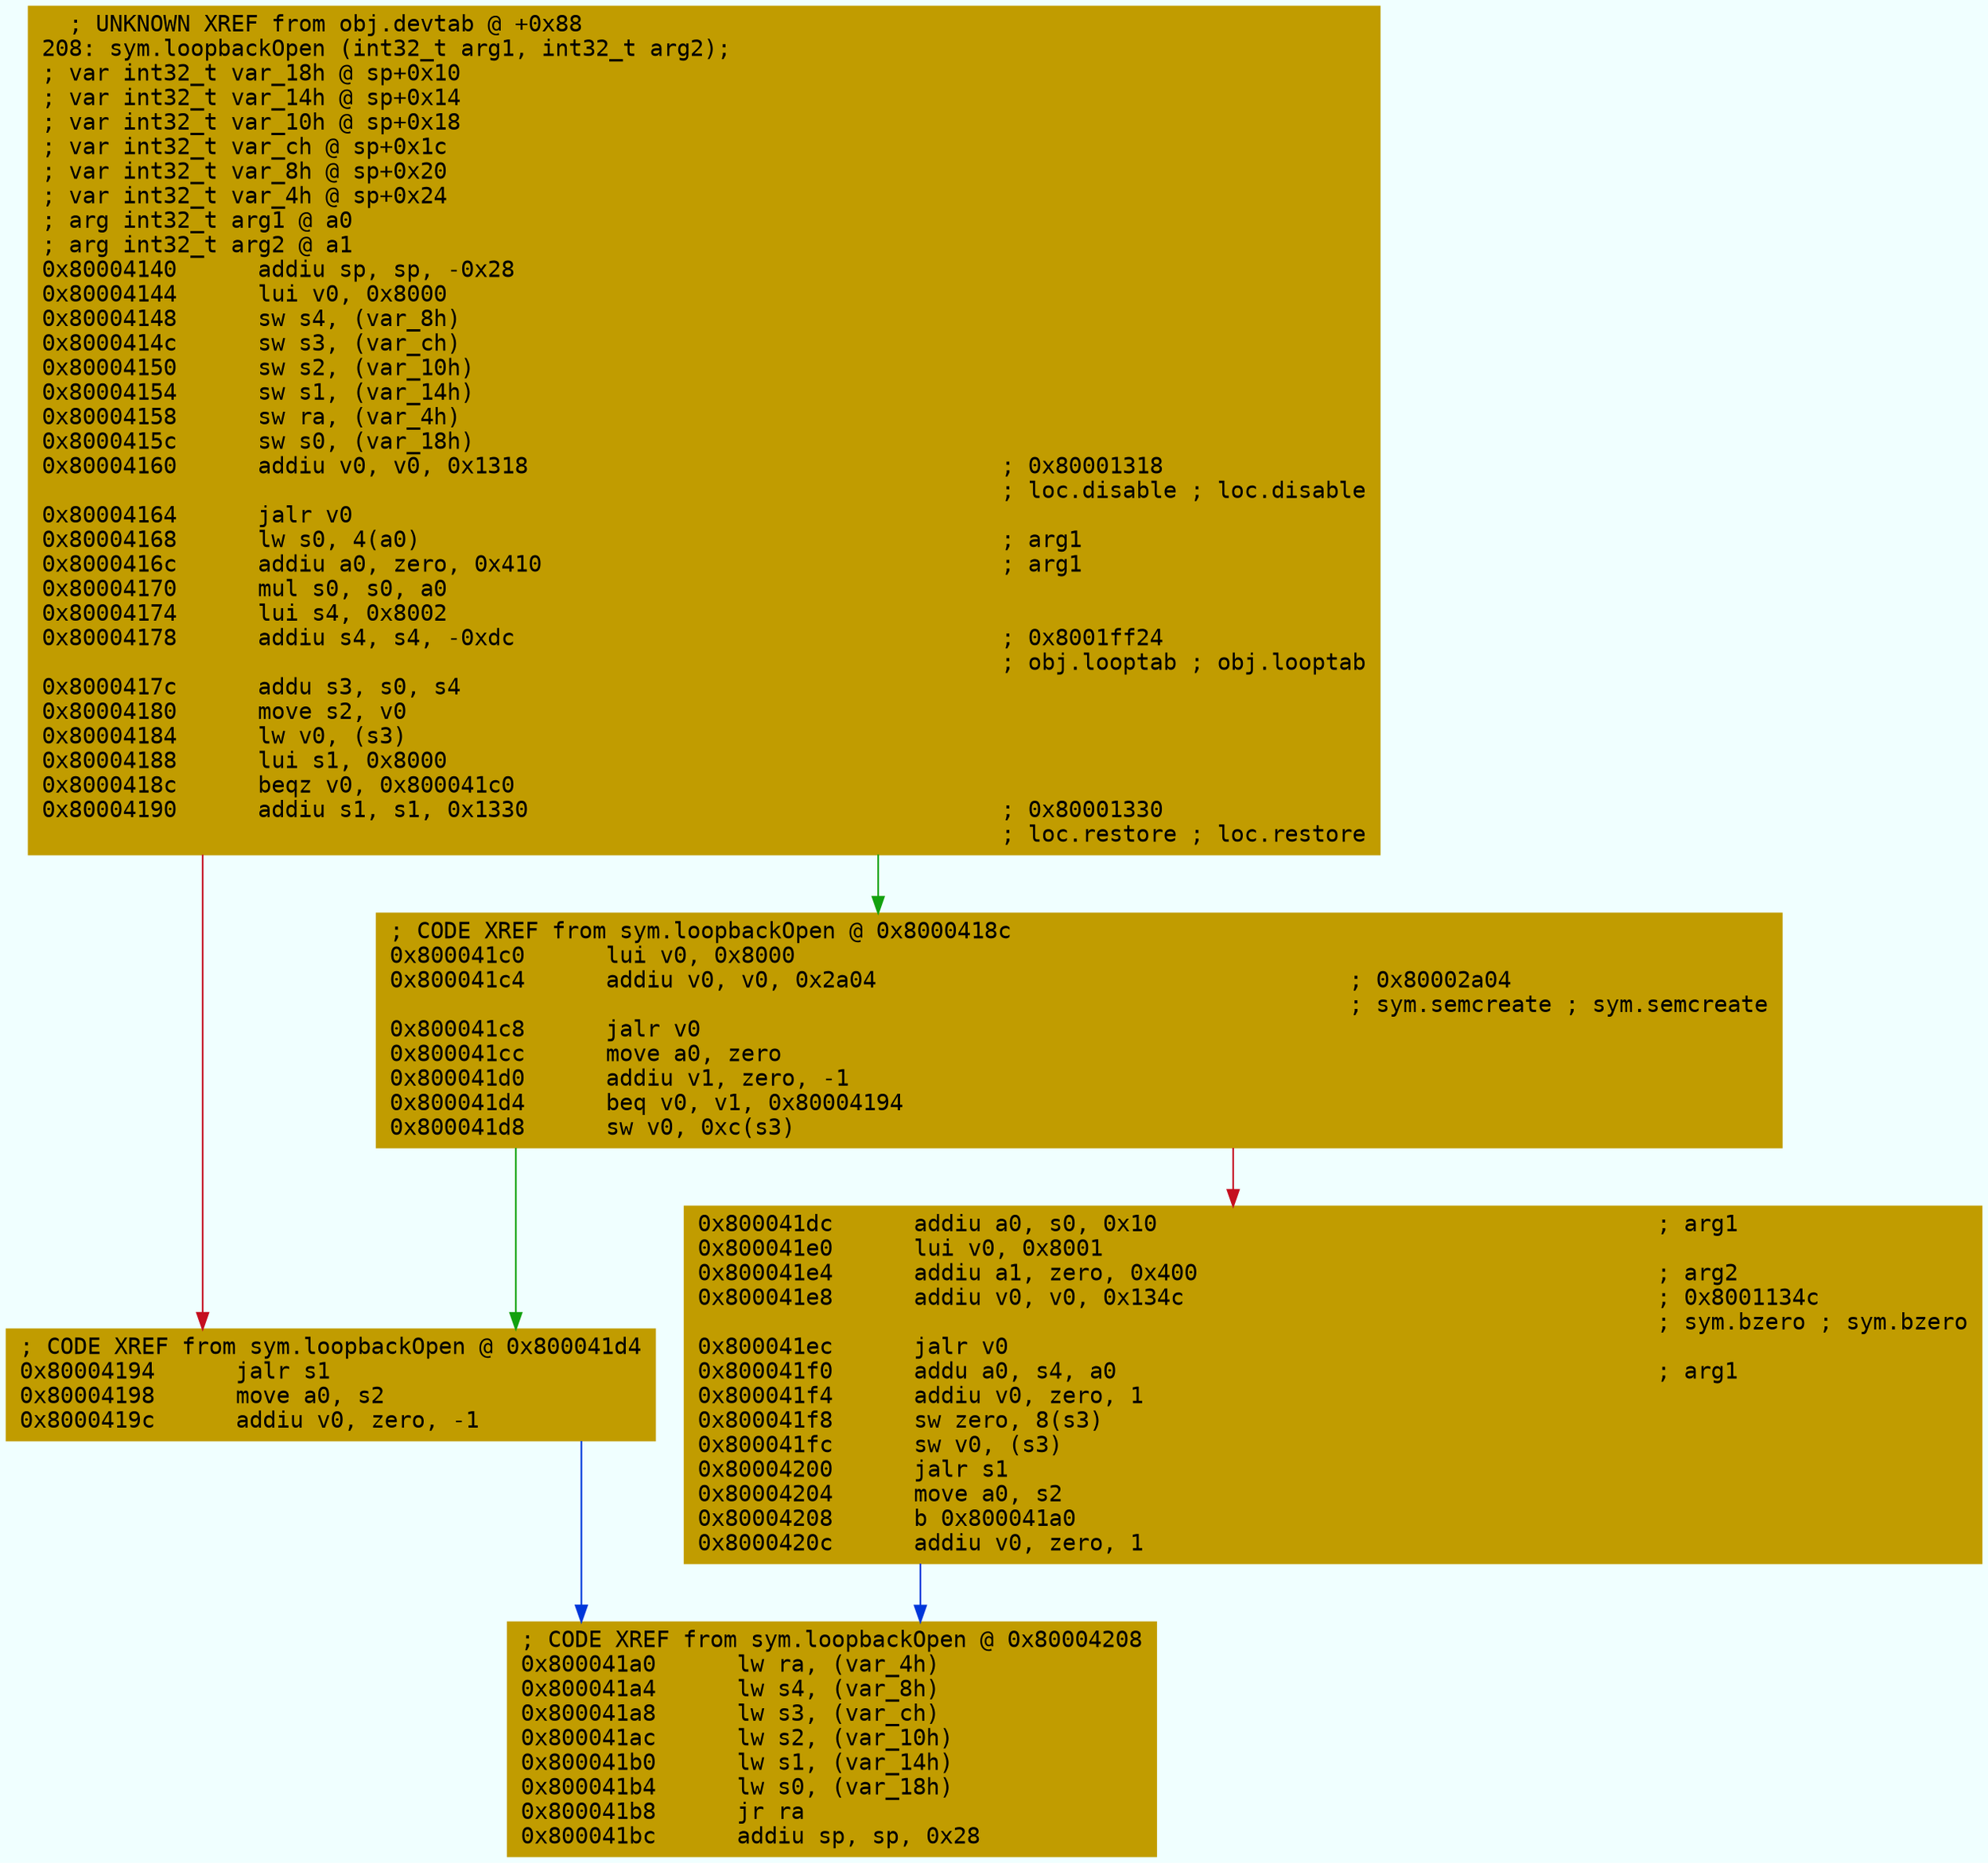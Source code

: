 digraph code {
	graph [bgcolor=azure fontsize=8 fontname="Courier" splines="ortho"];
	node [fillcolor=gray style=filled shape=box];
	edge [arrowhead="normal"];
	"0x80004140" [URL="sym.loopbackOpen/0x80004140", fillcolor="#c19c00",color="#c19c00", fontname="Courier",label="  ; UNKNOWN XREF from obj.devtab @ +0x88\l208: sym.loopbackOpen (int32_t arg1, int32_t arg2);\l; var int32_t var_18h @ sp+0x10\l; var int32_t var_14h @ sp+0x14\l; var int32_t var_10h @ sp+0x18\l; var int32_t var_ch @ sp+0x1c\l; var int32_t var_8h @ sp+0x20\l; var int32_t var_4h @ sp+0x24\l; arg int32_t arg1 @ a0\l; arg int32_t arg2 @ a1\l0x80004140      addiu sp, sp, -0x28\l0x80004144      lui v0, 0x8000\l0x80004148      sw s4, (var_8h)\l0x8000414c      sw s3, (var_ch)\l0x80004150      sw s2, (var_10h)\l0x80004154      sw s1, (var_14h)\l0x80004158      sw ra, (var_4h)\l0x8000415c      sw s0, (var_18h)\l0x80004160      addiu v0, v0, 0x1318                                   ; 0x80001318\l                                                                       ; loc.disable ; loc.disable\l0x80004164      jalr v0\l0x80004168      lw s0, 4(a0)                                           ; arg1\l0x8000416c      addiu a0, zero, 0x410                                  ; arg1\l0x80004170      mul s0, s0, a0\l0x80004174      lui s4, 0x8002\l0x80004178      addiu s4, s4, -0xdc                                    ; 0x8001ff24\l                                                                       ; obj.looptab ; obj.looptab\l0x8000417c      addu s3, s0, s4\l0x80004180      move s2, v0\l0x80004184      lw v0, (s3)\l0x80004188      lui s1, 0x8000\l0x8000418c      beqz v0, 0x800041c0\l0x80004190      addiu s1, s1, 0x1330                                   ; 0x80001330\l                                                                       ; loc.restore ; loc.restore\l"]
	"0x80004194" [URL="sym.loopbackOpen/0x80004194", fillcolor="#c19c00",color="#c19c00", fontname="Courier",label="; CODE XREF from sym.loopbackOpen @ 0x800041d4\l0x80004194      jalr s1\l0x80004198      move a0, s2\l0x8000419c      addiu v0, zero, -1\l"]
	"0x800041a0" [URL="sym.loopbackOpen/0x800041a0", fillcolor="#c19c00",color="#c19c00", fontname="Courier",label="; CODE XREF from sym.loopbackOpen @ 0x80004208\l0x800041a0      lw ra, (var_4h)\l0x800041a4      lw s4, (var_8h)\l0x800041a8      lw s3, (var_ch)\l0x800041ac      lw s2, (var_10h)\l0x800041b0      lw s1, (var_14h)\l0x800041b4      lw s0, (var_18h)\l0x800041b8      jr ra\l0x800041bc      addiu sp, sp, 0x28\l"]
	"0x800041c0" [URL="sym.loopbackOpen/0x800041c0", fillcolor="#c19c00",color="#c19c00", fontname="Courier",label="; CODE XREF from sym.loopbackOpen @ 0x8000418c\l0x800041c0      lui v0, 0x8000\l0x800041c4      addiu v0, v0, 0x2a04                                   ; 0x80002a04\l                                                                       ; sym.semcreate ; sym.semcreate\l0x800041c8      jalr v0\l0x800041cc      move a0, zero\l0x800041d0      addiu v1, zero, -1\l0x800041d4      beq v0, v1, 0x80004194\l0x800041d8      sw v0, 0xc(s3)\l"]
	"0x800041dc" [URL="sym.loopbackOpen/0x800041dc", fillcolor="#c19c00",color="#c19c00", fontname="Courier",label="0x800041dc      addiu a0, s0, 0x10                                     ; arg1\l0x800041e0      lui v0, 0x8001\l0x800041e4      addiu a1, zero, 0x400                                  ; arg2\l0x800041e8      addiu v0, v0, 0x134c                                   ; 0x8001134c\l                                                                       ; sym.bzero ; sym.bzero\l0x800041ec      jalr v0\l0x800041f0      addu a0, s4, a0                                        ; arg1\l0x800041f4      addiu v0, zero, 1\l0x800041f8      sw zero, 8(s3)\l0x800041fc      sw v0, (s3)\l0x80004200      jalr s1\l0x80004204      move a0, s2\l0x80004208      b 0x800041a0\l0x8000420c      addiu v0, zero, 1\l"]
        "0x80004140" -> "0x800041c0" [color="#13a10e"];
        "0x80004140" -> "0x80004194" [color="#c50f1f"];
        "0x80004194" -> "0x800041a0" [color="#0037da"];
        "0x800041c0" -> "0x80004194" [color="#13a10e"];
        "0x800041c0" -> "0x800041dc" [color="#c50f1f"];
        "0x800041dc" -> "0x800041a0" [color="#0037da"];
}
